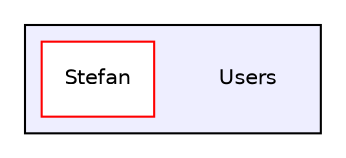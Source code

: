 digraph "C:/Users" {
  compound=true
  node [ fontsize="10", fontname="Helvetica"];
  edge [ labelfontsize="10", labelfontname="Helvetica"];
  subgraph clusterdir_8ceffd4ee35c3518d4e8bdc7e638efe8 {
    graph [ bgcolor="#eeeeff", pencolor="black", label="" URL="dir_8ceffd4ee35c3518d4e8bdc7e638efe8.html"];
    dir_8ceffd4ee35c3518d4e8bdc7e638efe8 [shape=plaintext label="Users"];
    dir_0c899e54c7ce580a91daaf8c9a785bbf [shape=box label="Stefan" color="red" fillcolor="white" style="filled" URL="dir_0c899e54c7ce580a91daaf8c9a785bbf.html"];
  }
}
